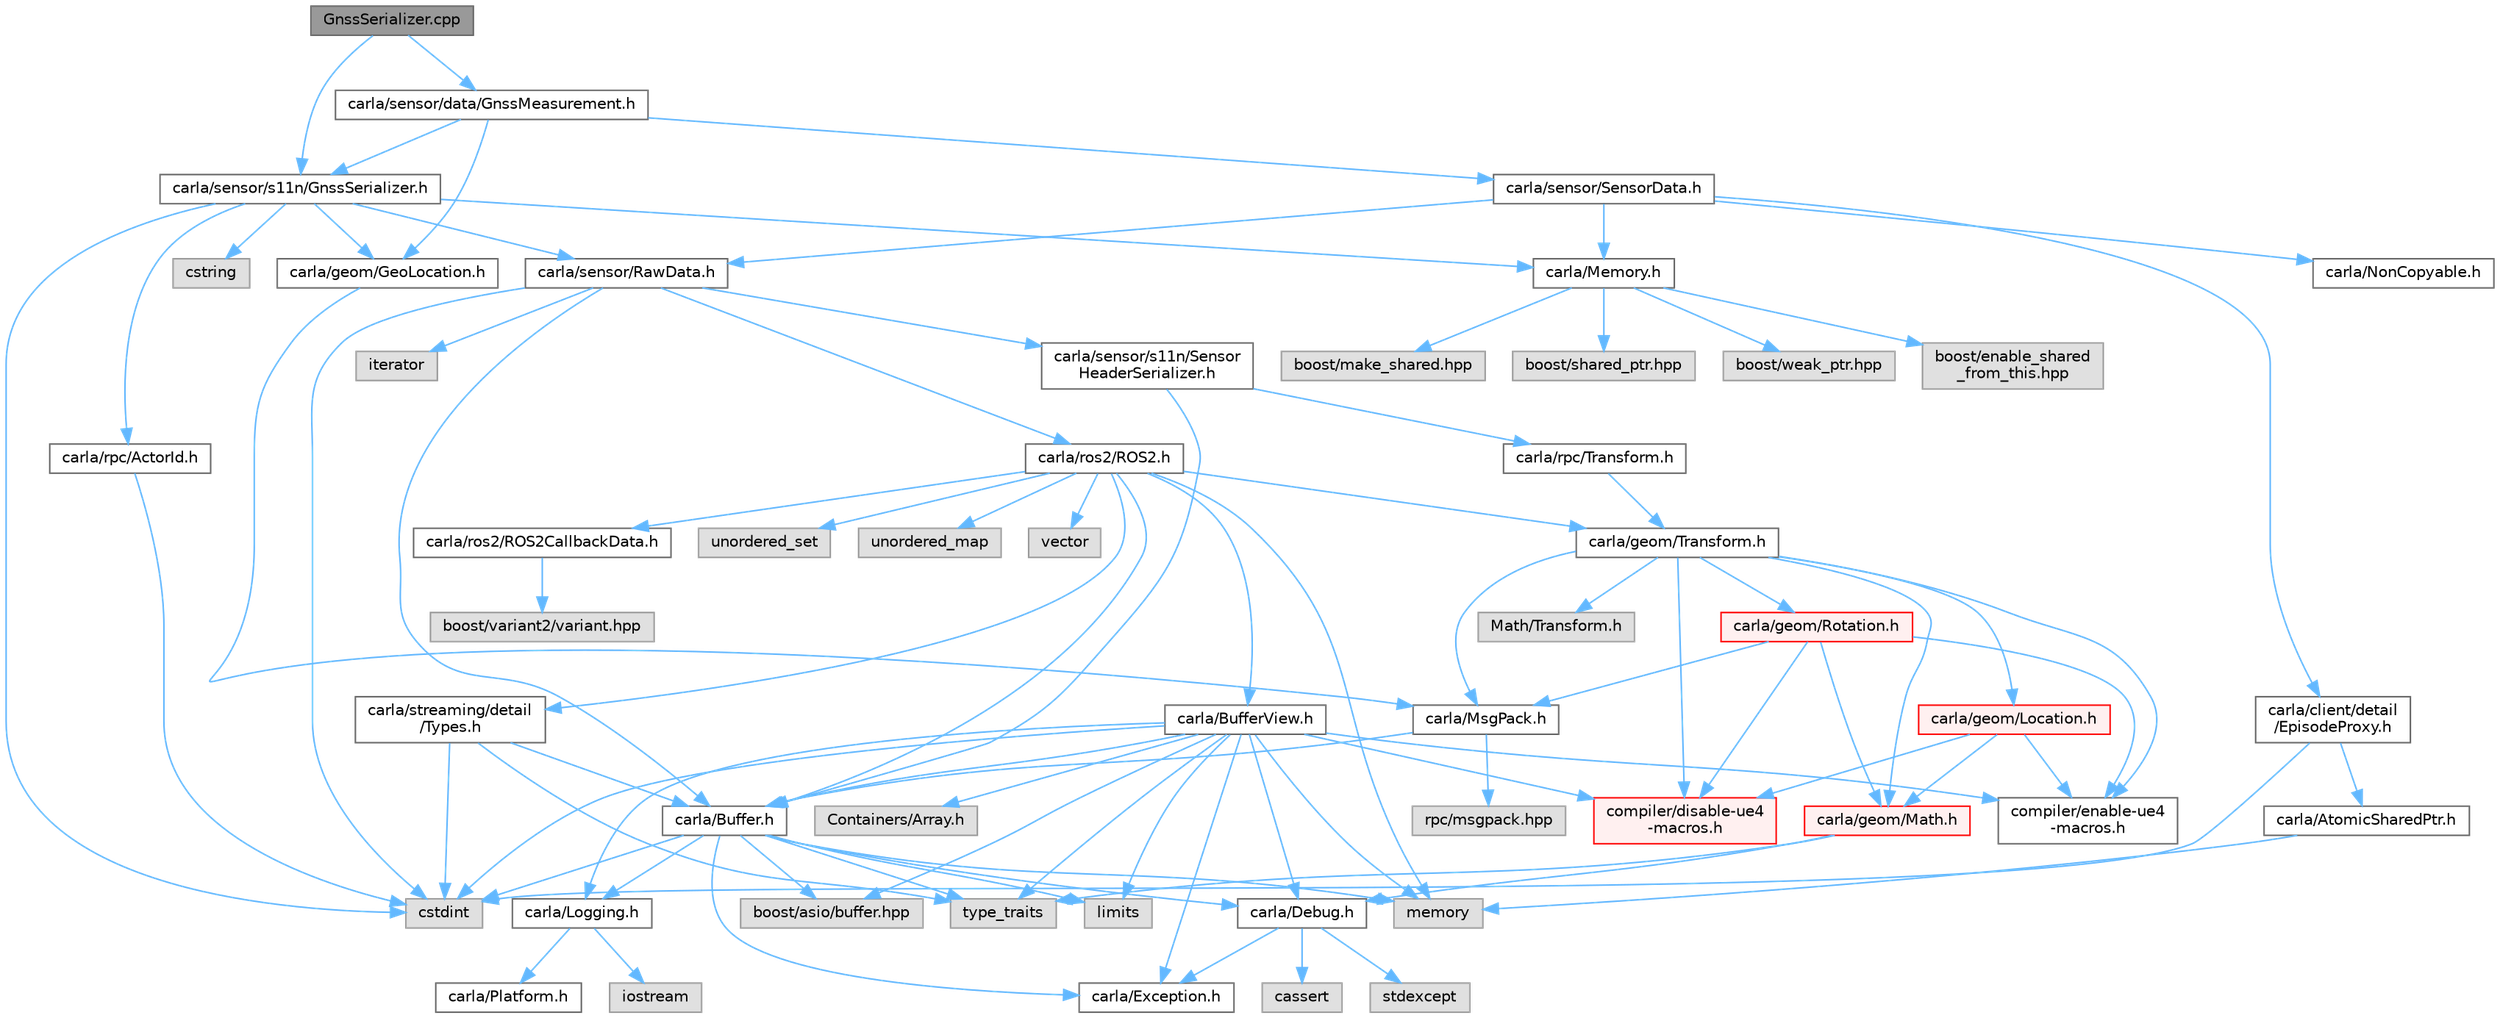 digraph "GnssSerializer.cpp"
{
 // INTERACTIVE_SVG=YES
 // LATEX_PDF_SIZE
  bgcolor="transparent";
  edge [fontname=Helvetica,fontsize=10,labelfontname=Helvetica,labelfontsize=10];
  node [fontname=Helvetica,fontsize=10,shape=box,height=0.2,width=0.4];
  Node1 [id="Node000001",label="GnssSerializer.cpp",height=0.2,width=0.4,color="gray40", fillcolor="grey60", style="filled", fontcolor="black",tooltip=" "];
  Node1 -> Node2 [id="edge1_Node000001_Node000002",color="steelblue1",style="solid",tooltip=" "];
  Node2 [id="Node000002",label="carla/sensor/s11n/GnssSerializer.h",height=0.2,width=0.4,color="grey40", fillcolor="white", style="filled",URL="$d6/dc5/GnssSerializer_8h.html",tooltip=" "];
  Node2 -> Node3 [id="edge2_Node000002_Node000003",color="steelblue1",style="solid",tooltip=" "];
  Node3 [id="Node000003",label="carla/Memory.h",height=0.2,width=0.4,color="grey40", fillcolor="white", style="filled",URL="$de/d5c/Memory_8h.html",tooltip=" "];
  Node3 -> Node4 [id="edge3_Node000003_Node000004",color="steelblue1",style="solid",tooltip=" "];
  Node4 [id="Node000004",label="boost/enable_shared\l_from_this.hpp",height=0.2,width=0.4,color="grey60", fillcolor="#E0E0E0", style="filled",tooltip=" "];
  Node3 -> Node5 [id="edge4_Node000003_Node000005",color="steelblue1",style="solid",tooltip=" "];
  Node5 [id="Node000005",label="boost/make_shared.hpp",height=0.2,width=0.4,color="grey60", fillcolor="#E0E0E0", style="filled",tooltip=" "];
  Node3 -> Node6 [id="edge5_Node000003_Node000006",color="steelblue1",style="solid",tooltip=" "];
  Node6 [id="Node000006",label="boost/shared_ptr.hpp",height=0.2,width=0.4,color="grey60", fillcolor="#E0E0E0", style="filled",tooltip=" "];
  Node3 -> Node7 [id="edge6_Node000003_Node000007",color="steelblue1",style="solid",tooltip=" "];
  Node7 [id="Node000007",label="boost/weak_ptr.hpp",height=0.2,width=0.4,color="grey60", fillcolor="#E0E0E0", style="filled",tooltip=" "];
  Node2 -> Node8 [id="edge7_Node000002_Node000008",color="steelblue1",style="solid",tooltip=" "];
  Node8 [id="Node000008",label="carla/geom/GeoLocation.h",height=0.2,width=0.4,color="grey40", fillcolor="white", style="filled",URL="$d7/d86/GeoLocation_8h.html",tooltip=" "];
  Node8 -> Node9 [id="edge8_Node000008_Node000009",color="steelblue1",style="solid",tooltip=" "];
  Node9 [id="Node000009",label="carla/MsgPack.h",height=0.2,width=0.4,color="grey40", fillcolor="white", style="filled",URL="$d9/d6f/MsgPack_8h.html",tooltip=" "];
  Node9 -> Node10 [id="edge9_Node000009_Node000010",color="steelblue1",style="solid",tooltip=" "];
  Node10 [id="Node000010",label="carla/Buffer.h",height=0.2,width=0.4,color="grey40", fillcolor="white", style="filled",URL="$d2/dda/carla_2Buffer_8h.html",tooltip=" "];
  Node10 -> Node11 [id="edge10_Node000010_Node000011",color="steelblue1",style="solid",tooltip=" "];
  Node11 [id="Node000011",label="carla/Debug.h",height=0.2,width=0.4,color="grey40", fillcolor="white", style="filled",URL="$d4/deb/Debug_8h.html",tooltip=" "];
  Node11 -> Node12 [id="edge11_Node000011_Node000012",color="steelblue1",style="solid",tooltip=" "];
  Node12 [id="Node000012",label="carla/Exception.h",height=0.2,width=0.4,color="grey40", fillcolor="white", style="filled",URL="$d8/d8a/Exception_8h.html",tooltip=" "];
  Node11 -> Node13 [id="edge12_Node000011_Node000013",color="steelblue1",style="solid",tooltip=" "];
  Node13 [id="Node000013",label="stdexcept",height=0.2,width=0.4,color="grey60", fillcolor="#E0E0E0", style="filled",tooltip=" "];
  Node11 -> Node14 [id="edge13_Node000011_Node000014",color="steelblue1",style="solid",tooltip=" "];
  Node14 [id="Node000014",label="cassert",height=0.2,width=0.4,color="grey60", fillcolor="#E0E0E0", style="filled",tooltip=" "];
  Node10 -> Node12 [id="edge14_Node000010_Node000012",color="steelblue1",style="solid",tooltip=" "];
  Node10 -> Node15 [id="edge15_Node000010_Node000015",color="steelblue1",style="solid",tooltip=" "];
  Node15 [id="Node000015",label="carla/Logging.h",height=0.2,width=0.4,color="grey40", fillcolor="white", style="filled",URL="$de/d87/Logging_8h.html",tooltip=" "];
  Node15 -> Node16 [id="edge16_Node000015_Node000016",color="steelblue1",style="solid",tooltip=" "];
  Node16 [id="Node000016",label="carla/Platform.h",height=0.2,width=0.4,color="grey40", fillcolor="white", style="filled",URL="$d9/dd0/Platform_8h.html",tooltip=" "];
  Node15 -> Node17 [id="edge17_Node000015_Node000017",color="steelblue1",style="solid",tooltip=" "];
  Node17 [id="Node000017",label="iostream",height=0.2,width=0.4,color="grey60", fillcolor="#E0E0E0", style="filled",tooltip=" "];
  Node10 -> Node18 [id="edge18_Node000010_Node000018",color="steelblue1",style="solid",tooltip=" "];
  Node18 [id="Node000018",label="boost/asio/buffer.hpp",height=0.2,width=0.4,color="grey60", fillcolor="#E0E0E0", style="filled",tooltip=" "];
  Node10 -> Node19 [id="edge19_Node000010_Node000019",color="steelblue1",style="solid",tooltip=" "];
  Node19 [id="Node000019",label="cstdint",height=0.2,width=0.4,color="grey60", fillcolor="#E0E0E0", style="filled",tooltip=" "];
  Node10 -> Node20 [id="edge20_Node000010_Node000020",color="steelblue1",style="solid",tooltip=" "];
  Node20 [id="Node000020",label="limits",height=0.2,width=0.4,color="grey60", fillcolor="#E0E0E0", style="filled",tooltip=" "];
  Node10 -> Node21 [id="edge21_Node000010_Node000021",color="steelblue1",style="solid",tooltip=" "];
  Node21 [id="Node000021",label="memory",height=0.2,width=0.4,color="grey60", fillcolor="#E0E0E0", style="filled",tooltip=" "];
  Node10 -> Node22 [id="edge22_Node000010_Node000022",color="steelblue1",style="solid",tooltip=" "];
  Node22 [id="Node000022",label="type_traits",height=0.2,width=0.4,color="grey60", fillcolor="#E0E0E0", style="filled",tooltip=" "];
  Node9 -> Node23 [id="edge23_Node000009_Node000023",color="steelblue1",style="solid",tooltip=" "];
  Node23 [id="Node000023",label="rpc/msgpack.hpp",height=0.2,width=0.4,color="grey60", fillcolor="#E0E0E0", style="filled",tooltip=" "];
  Node2 -> Node24 [id="edge24_Node000002_Node000024",color="steelblue1",style="solid",tooltip=" "];
  Node24 [id="Node000024",label="carla/rpc/ActorId.h",height=0.2,width=0.4,color="grey40", fillcolor="white", style="filled",URL="$d3/d89/ActorId_8h.html",tooltip=" "];
  Node24 -> Node19 [id="edge25_Node000024_Node000019",color="steelblue1",style="solid",tooltip=" "];
  Node2 -> Node25 [id="edge26_Node000002_Node000025",color="steelblue1",style="solid",tooltip=" "];
  Node25 [id="Node000025",label="carla/sensor/RawData.h",height=0.2,width=0.4,color="grey40", fillcolor="white", style="filled",URL="$dc/d62/RawData_8h.html",tooltip=" "];
  Node25 -> Node10 [id="edge27_Node000025_Node000010",color="steelblue1",style="solid",tooltip=" "];
  Node25 -> Node26 [id="edge28_Node000025_Node000026",color="steelblue1",style="solid",tooltip=" "];
  Node26 [id="Node000026",label="carla/sensor/s11n/Sensor\lHeaderSerializer.h",height=0.2,width=0.4,color="grey40", fillcolor="white", style="filled",URL="$dd/da9/SensorHeaderSerializer_8h.html",tooltip=" "];
  Node26 -> Node10 [id="edge29_Node000026_Node000010",color="steelblue1",style="solid",tooltip=" "];
  Node26 -> Node27 [id="edge30_Node000026_Node000027",color="steelblue1",style="solid",tooltip=" "];
  Node27 [id="Node000027",label="carla/rpc/Transform.h",height=0.2,width=0.4,color="grey40", fillcolor="white", style="filled",URL="$df/d36/rpc_2Transform_8h.html",tooltip=" "];
  Node27 -> Node28 [id="edge31_Node000027_Node000028",color="steelblue1",style="solid",tooltip=" "];
  Node28 [id="Node000028",label="carla/geom/Transform.h",height=0.2,width=0.4,color="grey40", fillcolor="white", style="filled",URL="$de/d17/geom_2Transform_8h.html",tooltip=" "];
  Node28 -> Node9 [id="edge32_Node000028_Node000009",color="steelblue1",style="solid",tooltip=" "];
  Node28 -> Node29 [id="edge33_Node000028_Node000029",color="steelblue1",style="solid",tooltip=" "];
  Node29 [id="Node000029",label="carla/geom/Location.h",height=0.2,width=0.4,color="red", fillcolor="#FFF0F0", style="filled",URL="$d9/d8b/geom_2Location_8h.html",tooltip=" "];
  Node29 -> Node33 [id="edge34_Node000029_Node000033",color="steelblue1",style="solid",tooltip=" "];
  Node33 [id="Node000033",label="carla/geom/Math.h",height=0.2,width=0.4,color="red", fillcolor="#FFF0F0", style="filled",URL="$db/d8a/Math_8h.html",tooltip=" "];
  Node33 -> Node11 [id="edge35_Node000033_Node000011",color="steelblue1",style="solid",tooltip=" "];
  Node33 -> Node22 [id="edge36_Node000033_Node000022",color="steelblue1",style="solid",tooltip=" "];
  Node29 -> Node35 [id="edge37_Node000029_Node000035",color="steelblue1",style="solid",tooltip=" "];
  Node35 [id="Node000035",label="compiler/enable-ue4\l-macros.h",height=0.2,width=0.4,color="grey40", fillcolor="white", style="filled",URL="$d9/da2/enable-ue4-macros_8h.html",tooltip=" "];
  Node29 -> Node37 [id="edge38_Node000029_Node000037",color="steelblue1",style="solid",tooltip=" "];
  Node37 [id="Node000037",label="compiler/disable-ue4\l-macros.h",height=0.2,width=0.4,color="red", fillcolor="#FFF0F0", style="filled",URL="$d2/d02/disable-ue4-macros_8h.html",tooltip=" "];
  Node28 -> Node33 [id="edge39_Node000028_Node000033",color="steelblue1",style="solid",tooltip=" "];
  Node28 -> Node42 [id="edge40_Node000028_Node000042",color="steelblue1",style="solid",tooltip=" "];
  Node42 [id="Node000042",label="carla/geom/Rotation.h",height=0.2,width=0.4,color="red", fillcolor="#FFF0F0", style="filled",URL="$d0/d8f/Rotation_8h.html",tooltip=" "];
  Node42 -> Node9 [id="edge41_Node000042_Node000009",color="steelblue1",style="solid",tooltip=" "];
  Node42 -> Node33 [id="edge42_Node000042_Node000033",color="steelblue1",style="solid",tooltip=" "];
  Node42 -> Node35 [id="edge43_Node000042_Node000035",color="steelblue1",style="solid",tooltip=" "];
  Node42 -> Node37 [id="edge44_Node000042_Node000037",color="steelblue1",style="solid",tooltip=" "];
  Node28 -> Node35 [id="edge45_Node000028_Node000035",color="steelblue1",style="solid",tooltip=" "];
  Node28 -> Node44 [id="edge46_Node000028_Node000044",color="steelblue1",style="solid",tooltip=" "];
  Node44 [id="Node000044",label="Math/Transform.h",height=0.2,width=0.4,color="grey60", fillcolor="#E0E0E0", style="filled",tooltip=" "];
  Node28 -> Node37 [id="edge47_Node000028_Node000037",color="steelblue1",style="solid",tooltip=" "];
  Node25 -> Node45 [id="edge48_Node000025_Node000045",color="steelblue1",style="solid",tooltip=" "];
  Node45 [id="Node000045",label="carla/ros2/ROS2.h",height=0.2,width=0.4,color="grey40", fillcolor="white", style="filled",URL="$da/db8/ROS2_8h.html",tooltip=" "];
  Node45 -> Node10 [id="edge49_Node000045_Node000010",color="steelblue1",style="solid",tooltip=" "];
  Node45 -> Node46 [id="edge50_Node000045_Node000046",color="steelblue1",style="solid",tooltip=" "];
  Node46 [id="Node000046",label="carla/BufferView.h",height=0.2,width=0.4,color="grey40", fillcolor="white", style="filled",URL="$d8/dee/BufferView_8h.html",tooltip=" "];
  Node46 -> Node10 [id="edge51_Node000046_Node000010",color="steelblue1",style="solid",tooltip=" "];
  Node46 -> Node11 [id="edge52_Node000046_Node000011",color="steelblue1",style="solid",tooltip=" "];
  Node46 -> Node12 [id="edge53_Node000046_Node000012",color="steelblue1",style="solid",tooltip=" "];
  Node46 -> Node15 [id="edge54_Node000046_Node000015",color="steelblue1",style="solid",tooltip=" "];
  Node46 -> Node18 [id="edge55_Node000046_Node000018",color="steelblue1",style="solid",tooltip=" "];
  Node46 -> Node19 [id="edge56_Node000046_Node000019",color="steelblue1",style="solid",tooltip=" "];
  Node46 -> Node20 [id="edge57_Node000046_Node000020",color="steelblue1",style="solid",tooltip=" "];
  Node46 -> Node21 [id="edge58_Node000046_Node000021",color="steelblue1",style="solid",tooltip=" "];
  Node46 -> Node22 [id="edge59_Node000046_Node000022",color="steelblue1",style="solid",tooltip=" "];
  Node46 -> Node35 [id="edge60_Node000046_Node000035",color="steelblue1",style="solid",tooltip=" "];
  Node46 -> Node47 [id="edge61_Node000046_Node000047",color="steelblue1",style="solid",tooltip=" "];
  Node47 [id="Node000047",label="Containers/Array.h",height=0.2,width=0.4,color="grey60", fillcolor="#E0E0E0", style="filled",tooltip=" "];
  Node46 -> Node37 [id="edge62_Node000046_Node000037",color="steelblue1",style="solid",tooltip=" "];
  Node45 -> Node28 [id="edge63_Node000045_Node000028",color="steelblue1",style="solid",tooltip=" "];
  Node45 -> Node48 [id="edge64_Node000045_Node000048",color="steelblue1",style="solid",tooltip=" "];
  Node48 [id="Node000048",label="carla/ros2/ROS2CallbackData.h",height=0.2,width=0.4,color="grey40", fillcolor="white", style="filled",URL="$d2/d6c/ROS2CallbackData_8h.html",tooltip=" "];
  Node48 -> Node49 [id="edge65_Node000048_Node000049",color="steelblue1",style="solid",tooltip=" "];
  Node49 [id="Node000049",label="boost/variant2/variant.hpp",height=0.2,width=0.4,color="grey60", fillcolor="#E0E0E0", style="filled",tooltip=" "];
  Node45 -> Node50 [id="edge66_Node000045_Node000050",color="steelblue1",style="solid",tooltip=" "];
  Node50 [id="Node000050",label="carla/streaming/detail\l/Types.h",height=0.2,width=0.4,color="grey40", fillcolor="white", style="filled",URL="$d7/df8/Types_8h.html",tooltip=" "];
  Node50 -> Node10 [id="edge67_Node000050_Node000010",color="steelblue1",style="solid",tooltip=" "];
  Node50 -> Node19 [id="edge68_Node000050_Node000019",color="steelblue1",style="solid",tooltip=" "];
  Node50 -> Node22 [id="edge69_Node000050_Node000022",color="steelblue1",style="solid",tooltip=" "];
  Node45 -> Node51 [id="edge70_Node000045_Node000051",color="steelblue1",style="solid",tooltip=" "];
  Node51 [id="Node000051",label="unordered_set",height=0.2,width=0.4,color="grey60", fillcolor="#E0E0E0", style="filled",tooltip=" "];
  Node45 -> Node52 [id="edge71_Node000045_Node000052",color="steelblue1",style="solid",tooltip=" "];
  Node52 [id="Node000052",label="unordered_map",height=0.2,width=0.4,color="grey60", fillcolor="#E0E0E0", style="filled",tooltip=" "];
  Node45 -> Node21 [id="edge72_Node000045_Node000021",color="steelblue1",style="solid",tooltip=" "];
  Node45 -> Node53 [id="edge73_Node000045_Node000053",color="steelblue1",style="solid",tooltip=" "];
  Node53 [id="Node000053",label="vector",height=0.2,width=0.4,color="grey60", fillcolor="#E0E0E0", style="filled",tooltip=" "];
  Node25 -> Node19 [id="edge74_Node000025_Node000019",color="steelblue1",style="solid",tooltip=" "];
  Node25 -> Node54 [id="edge75_Node000025_Node000054",color="steelblue1",style="solid",tooltip=" "];
  Node54 [id="Node000054",label="iterator",height=0.2,width=0.4,color="grey60", fillcolor="#E0E0E0", style="filled",tooltip=" "];
  Node2 -> Node19 [id="edge76_Node000002_Node000019",color="steelblue1",style="solid",tooltip=" "];
  Node2 -> Node55 [id="edge77_Node000002_Node000055",color="steelblue1",style="solid",tooltip=" "];
  Node55 [id="Node000055",label="cstring",height=0.2,width=0.4,color="grey60", fillcolor="#E0E0E0", style="filled",tooltip=" "];
  Node1 -> Node56 [id="edge78_Node000001_Node000056",color="steelblue1",style="solid",tooltip=" "];
  Node56 [id="Node000056",label="carla/sensor/data/GnssMeasurement.h",height=0.2,width=0.4,color="grey40", fillcolor="white", style="filled",URL="$d8/d6d/GnssMeasurement_8h.html",tooltip=" "];
  Node56 -> Node8 [id="edge79_Node000056_Node000008",color="steelblue1",style="solid",tooltip=" "];
  Node56 -> Node57 [id="edge80_Node000056_Node000057",color="steelblue1",style="solid",tooltip=" "];
  Node57 [id="Node000057",label="carla/sensor/SensorData.h",height=0.2,width=0.4,color="grey40", fillcolor="white", style="filled",URL="$d0/d07/SensorData_8h.html",tooltip=" "];
  Node57 -> Node3 [id="edge81_Node000057_Node000003",color="steelblue1",style="solid",tooltip=" "];
  Node57 -> Node58 [id="edge82_Node000057_Node000058",color="steelblue1",style="solid",tooltip=" "];
  Node58 [id="Node000058",label="carla/NonCopyable.h",height=0.2,width=0.4,color="grey40", fillcolor="white", style="filled",URL="$d4/dd8/LibCarla_2source_2carla_2NonCopyable_8h.html",tooltip=" "];
  Node57 -> Node25 [id="edge83_Node000057_Node000025",color="steelblue1",style="solid",tooltip=" "];
  Node57 -> Node59 [id="edge84_Node000057_Node000059",color="steelblue1",style="solid",tooltip=" "];
  Node59 [id="Node000059",label="carla/client/detail\l/EpisodeProxy.h",height=0.2,width=0.4,color="grey40", fillcolor="white", style="filled",URL="$dc/dc2/EpisodeProxy_8h.html",tooltip=" "];
  Node59 -> Node60 [id="edge85_Node000059_Node000060",color="steelblue1",style="solid",tooltip=" "];
  Node60 [id="Node000060",label="carla/AtomicSharedPtr.h",height=0.2,width=0.4,color="grey40", fillcolor="white", style="filled",URL="$df/de2/AtomicSharedPtr_8h.html",tooltip=" "];
  Node60 -> Node21 [id="edge86_Node000060_Node000021",color="steelblue1",style="solid",tooltip=" "];
  Node59 -> Node19 [id="edge87_Node000059_Node000019",color="steelblue1",style="solid",tooltip=" "];
  Node56 -> Node2 [id="edge88_Node000056_Node000002",color="steelblue1",style="solid",tooltip=" "];
}
